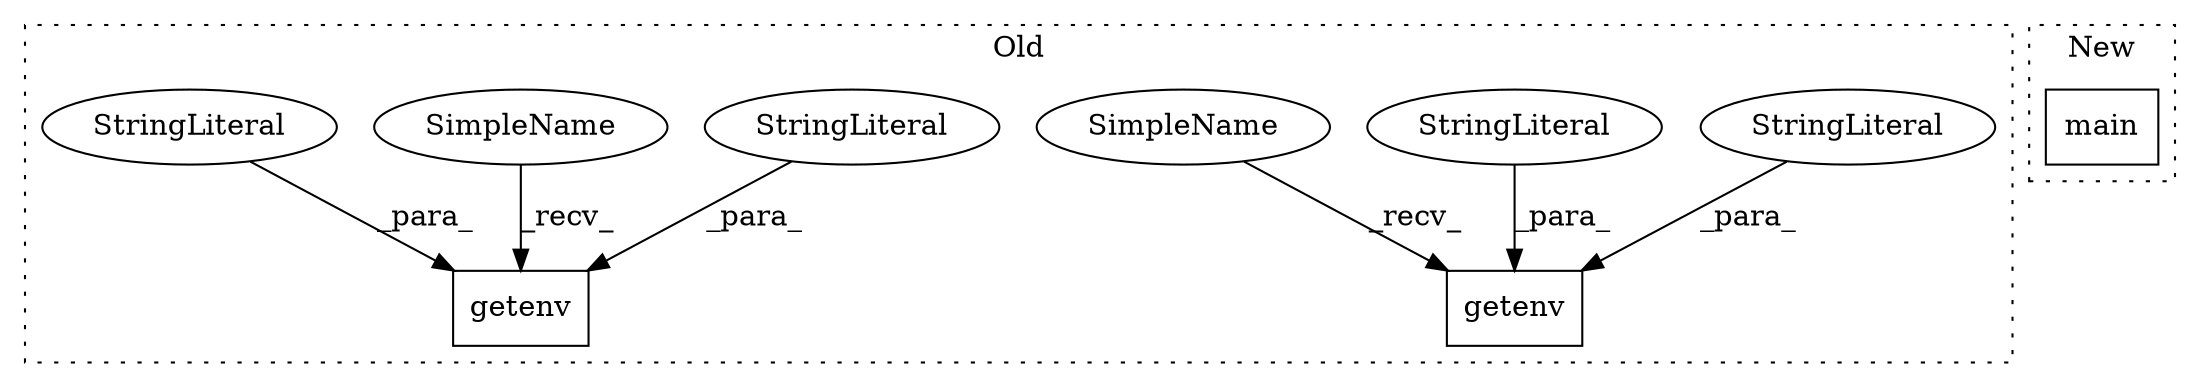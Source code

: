 digraph G {
subgraph cluster0 {
1 [label="getenv" a="32" s="327,370" l="7,1" shape="box"];
3 [label="getenv" a="32" s="258,298" l="7,1" shape="box"];
4 [label="StringLiteral" a="45" s="334" l="20" shape="ellipse"];
5 [label="StringLiteral" a="45" s="355" l="15" shape="ellipse"];
6 [label="StringLiteral" a="45" s="265" l="15" shape="ellipse"];
7 [label="StringLiteral" a="45" s="281" l="17" shape="ellipse"];
8 [label="SimpleName" a="42" s="255" l="2" shape="ellipse"];
9 [label="SimpleName" a="42" s="324" l="2" shape="ellipse"];
label = "Old";
style="dotted";
}
subgraph cluster1 {
2 [label="main" a="32" s="132,172" l="5,1" shape="box"];
label = "New";
style="dotted";
}
4 -> 1 [label="_para_"];
5 -> 1 [label="_para_"];
6 -> 3 [label="_para_"];
7 -> 3 [label="_para_"];
8 -> 3 [label="_recv_"];
9 -> 1 [label="_recv_"];
}